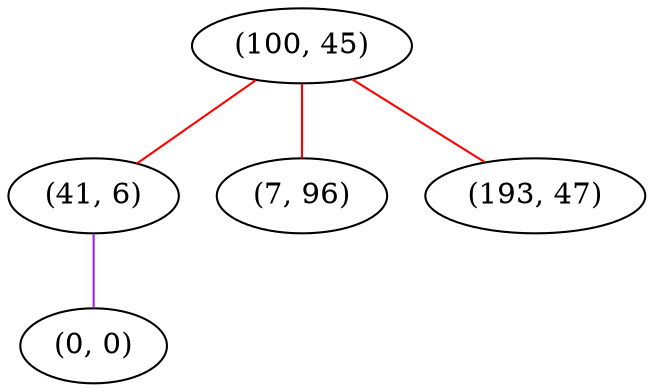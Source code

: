 graph "" {
"(100, 45)";
"(41, 6)";
"(0, 0)";
"(7, 96)";
"(193, 47)";
"(100, 45)" -- "(41, 6)"  [color=red, key=0, weight=1];
"(100, 45)" -- "(7, 96)"  [color=red, key=0, weight=1];
"(100, 45)" -- "(193, 47)"  [color=red, key=0, weight=1];
"(41, 6)" -- "(0, 0)"  [color=purple, key=0, weight=4];
}
